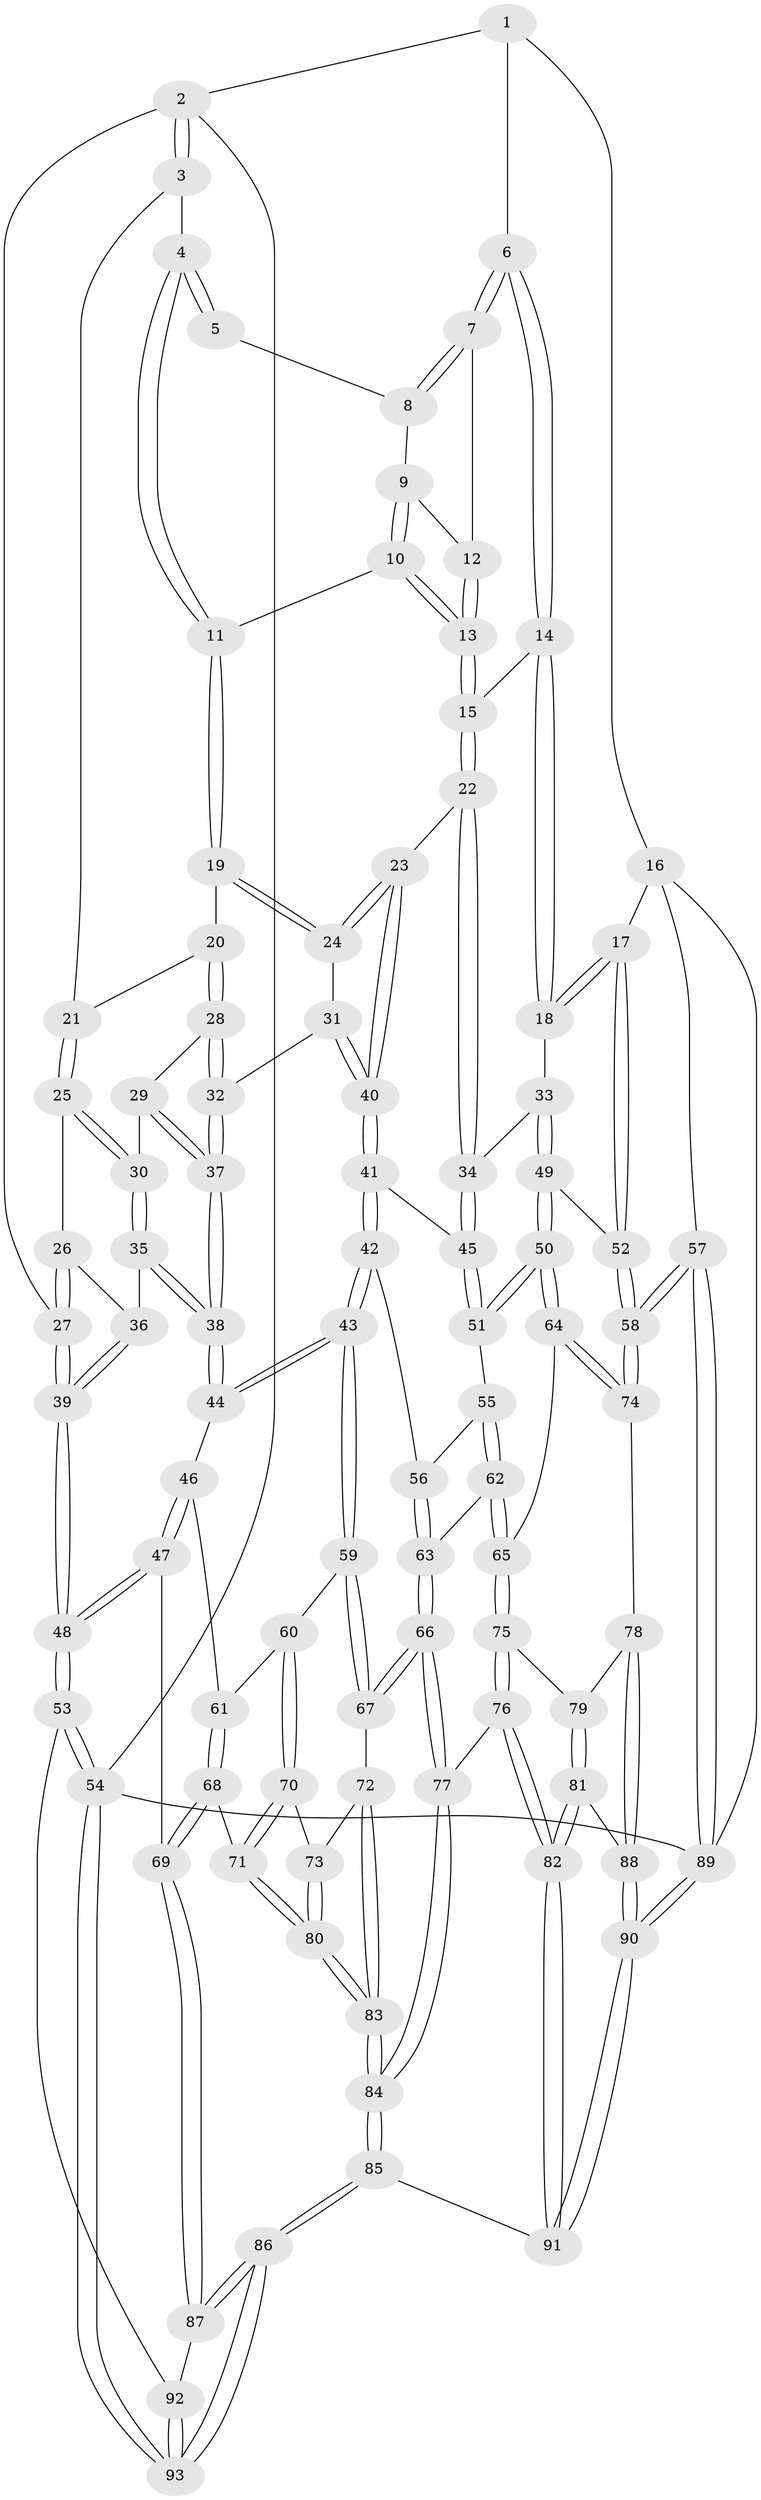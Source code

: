 // coarse degree distribution, {4: 0.5357142857142857, 7: 0.017857142857142856, 5: 0.21428571428571427, 3: 0.125, 6: 0.10714285714285714}
// Generated by graph-tools (version 1.1) at 2025/52/02/27/25 19:52:44]
// undirected, 93 vertices, 229 edges
graph export_dot {
graph [start="1"]
  node [color=gray90,style=filled];
  1 [pos="+0.8685513993634142+0"];
  2 [pos="+0+0"];
  3 [pos="+0+0"];
  4 [pos="+0.268755374009115+0"];
  5 [pos="+0.513518956454432+0"];
  6 [pos="+0.7928881670353489+0.038923345758267905"];
  7 [pos="+0.6740997584857374+0.08148247763109208"];
  8 [pos="+0.52957031920454+0"];
  9 [pos="+0.5248534280073325+0.051289956682315396"];
  10 [pos="+0.5080335935108062+0.14554455298702595"];
  11 [pos="+0.39167225803466754+0.1629756634537337"];
  12 [pos="+0.6722578498531706+0.08343558863380986"];
  13 [pos="+0.5902203485030789+0.20911672876888035"];
  14 [pos="+0.8437243002586059+0.19369103478432656"];
  15 [pos="+0.603956966210153+0.23757513493378762"];
  16 [pos="+1+0.3702374908496596"];
  17 [pos="+1+0.37248975226973824"];
  18 [pos="+1+0.35214767944100844"];
  19 [pos="+0.33483513617828803+0.23410494787275668"];
  20 [pos="+0.2815947181538452+0.23629571764443433"];
  21 [pos="+0.15946515532092442+0.17292388338026748"];
  22 [pos="+0.5881710853366694+0.35461009757082157"];
  23 [pos="+0.5080357529921615+0.3828321388153663"];
  24 [pos="+0.3425235166788046+0.24646230437597724"];
  25 [pos="+0.1023179321307675+0.29208996806789955"];
  26 [pos="+0.042180507868812285+0.3253476193258381"];
  27 [pos="+0+0.3498103454604534"];
  28 [pos="+0.238370760560289+0.3332586505966686"];
  29 [pos="+0.18923734229420994+0.36104963130041945"];
  30 [pos="+0.16721574661598043+0.37142309445007626"];
  31 [pos="+0.3314179027939278+0.4313718218180666"];
  32 [pos="+0.2853721893643573+0.4379383653770774"];
  33 [pos="+0.7490443422585664+0.4267921549429154"];
  34 [pos="+0.6900113791727669+0.4352699778261204"];
  35 [pos="+0.14738859872939047+0.4417967844293545"];
  36 [pos="+0.10542171884058386+0.4289704598516714"];
  37 [pos="+0.2681598409262966+0.45210218757069404"];
  38 [pos="+0.19102423388738787+0.5226803249502996"];
  39 [pos="+0+0.5240071587685502"];
  40 [pos="+0.4363187358524+0.47876483694338584"];
  41 [pos="+0.4362462824810446+0.5617841352987616"];
  42 [pos="+0.4220718839980807+0.6097295585093814"];
  43 [pos="+0.38863543312042+0.6394937487662924"];
  44 [pos="+0.19076545425062907+0.5250521896839312"];
  45 [pos="+0.6644131578143189+0.5285451093135896"];
  46 [pos="+0.11029838821516626+0.6049230680408165"];
  47 [pos="+0+0.6550137498675128"];
  48 [pos="+0+0.6476495096351269"];
  49 [pos="+0.8163576398362797+0.6776233754504599"];
  50 [pos="+0.7891663894735895+0.6936293999500316"];
  51 [pos="+0.673663585253227+0.6339162841403844"];
  52 [pos="+0.8831364569700246+0.6501081063174924"];
  53 [pos="+0+0.888618008244721"];
  54 [pos="+0+1"];
  55 [pos="+0.6331884432091632+0.6579800069260668"];
  56 [pos="+0.5641223408864945+0.6633639506060618"];
  57 [pos="+1+1"];
  58 [pos="+1+1"];
  59 [pos="+0.38621871451911016+0.6472544500518989"];
  60 [pos="+0.35846865578023007+0.674186665316149"];
  61 [pos="+0.21307635449368412+0.7180534909142131"];
  62 [pos="+0.6231622195265216+0.7830728151969563"];
  63 [pos="+0.5363466979819198+0.7844165986337102"];
  64 [pos="+0.7838131515851282+0.7423856279008286"];
  65 [pos="+0.6411064690505622+0.8049361532345993"];
  66 [pos="+0.48365276475806984+0.8232662489536335"];
  67 [pos="+0.48267287953216576+0.8227212605613541"];
  68 [pos="+0.1831623850351216+0.8344798775259133"];
  69 [pos="+0.15987665893222483+0.8445781962576032"];
  70 [pos="+0.3271507199034448+0.7958228978232911"];
  71 [pos="+0.2176511432893206+0.8445332881559816"];
  72 [pos="+0.38447898748118214+0.853895114314245"];
  73 [pos="+0.3451465592398548+0.8202287887720418"];
  74 [pos="+0.7953511776249745+0.792846902777823"];
  75 [pos="+0.6419209014036025+0.8329794199298838"];
  76 [pos="+0.5240525814190073+0.8734145793952927"];
  77 [pos="+0.5035705083090202+0.8668093789642813"];
  78 [pos="+0.7349223277876523+0.8804226026768113"];
  79 [pos="+0.6526852199837812+0.8515936812517011"];
  80 [pos="+0.2857248897788536+0.9142215463129295"];
  81 [pos="+0.6148013702996197+0.9406311928935471"];
  82 [pos="+0.6102559154115426+0.9443623192527525"];
  83 [pos="+0.3353679392737233+0.9850433675254143"];
  84 [pos="+0.37596353617116735+1"];
  85 [pos="+0.37443413459646724+1"];
  86 [pos="+0.3168852545753071+1"];
  87 [pos="+0.1370503041487575+0.8926673319786279"];
  88 [pos="+0.7405712016011272+0.9310000277801472"];
  89 [pos="+1+1"];
  90 [pos="+1+1"];
  91 [pos="+0.5681587256911405+1"];
  92 [pos="+0.10286628386887015+0.9116171808183267"];
  93 [pos="+0+1"];
  1 -- 2;
  1 -- 6;
  1 -- 16;
  2 -- 3;
  2 -- 3;
  2 -- 27;
  2 -- 54;
  3 -- 4;
  3 -- 21;
  4 -- 5;
  4 -- 5;
  4 -- 11;
  4 -- 11;
  5 -- 8;
  6 -- 7;
  6 -- 7;
  6 -- 14;
  6 -- 14;
  7 -- 8;
  7 -- 8;
  7 -- 12;
  8 -- 9;
  9 -- 10;
  9 -- 10;
  9 -- 12;
  10 -- 11;
  10 -- 13;
  10 -- 13;
  11 -- 19;
  11 -- 19;
  12 -- 13;
  12 -- 13;
  13 -- 15;
  13 -- 15;
  14 -- 15;
  14 -- 18;
  14 -- 18;
  15 -- 22;
  15 -- 22;
  16 -- 17;
  16 -- 57;
  16 -- 89;
  17 -- 18;
  17 -- 18;
  17 -- 52;
  17 -- 52;
  18 -- 33;
  19 -- 20;
  19 -- 24;
  19 -- 24;
  20 -- 21;
  20 -- 28;
  20 -- 28;
  21 -- 25;
  21 -- 25;
  22 -- 23;
  22 -- 34;
  22 -- 34;
  23 -- 24;
  23 -- 24;
  23 -- 40;
  23 -- 40;
  24 -- 31;
  25 -- 26;
  25 -- 30;
  25 -- 30;
  26 -- 27;
  26 -- 27;
  26 -- 36;
  27 -- 39;
  27 -- 39;
  28 -- 29;
  28 -- 32;
  28 -- 32;
  29 -- 30;
  29 -- 37;
  29 -- 37;
  30 -- 35;
  30 -- 35;
  31 -- 32;
  31 -- 40;
  31 -- 40;
  32 -- 37;
  32 -- 37;
  33 -- 34;
  33 -- 49;
  33 -- 49;
  34 -- 45;
  34 -- 45;
  35 -- 36;
  35 -- 38;
  35 -- 38;
  36 -- 39;
  36 -- 39;
  37 -- 38;
  37 -- 38;
  38 -- 44;
  38 -- 44;
  39 -- 48;
  39 -- 48;
  40 -- 41;
  40 -- 41;
  41 -- 42;
  41 -- 42;
  41 -- 45;
  42 -- 43;
  42 -- 43;
  42 -- 56;
  43 -- 44;
  43 -- 44;
  43 -- 59;
  43 -- 59;
  44 -- 46;
  45 -- 51;
  45 -- 51;
  46 -- 47;
  46 -- 47;
  46 -- 61;
  47 -- 48;
  47 -- 48;
  47 -- 69;
  48 -- 53;
  48 -- 53;
  49 -- 50;
  49 -- 50;
  49 -- 52;
  50 -- 51;
  50 -- 51;
  50 -- 64;
  50 -- 64;
  51 -- 55;
  52 -- 58;
  52 -- 58;
  53 -- 54;
  53 -- 54;
  53 -- 92;
  54 -- 93;
  54 -- 93;
  54 -- 89;
  55 -- 56;
  55 -- 62;
  55 -- 62;
  56 -- 63;
  56 -- 63;
  57 -- 58;
  57 -- 58;
  57 -- 89;
  57 -- 89;
  58 -- 74;
  58 -- 74;
  59 -- 60;
  59 -- 67;
  59 -- 67;
  60 -- 61;
  60 -- 70;
  60 -- 70;
  61 -- 68;
  61 -- 68;
  62 -- 63;
  62 -- 65;
  62 -- 65;
  63 -- 66;
  63 -- 66;
  64 -- 65;
  64 -- 74;
  64 -- 74;
  65 -- 75;
  65 -- 75;
  66 -- 67;
  66 -- 67;
  66 -- 77;
  66 -- 77;
  67 -- 72;
  68 -- 69;
  68 -- 69;
  68 -- 71;
  69 -- 87;
  69 -- 87;
  70 -- 71;
  70 -- 71;
  70 -- 73;
  71 -- 80;
  71 -- 80;
  72 -- 73;
  72 -- 83;
  72 -- 83;
  73 -- 80;
  73 -- 80;
  74 -- 78;
  75 -- 76;
  75 -- 76;
  75 -- 79;
  76 -- 77;
  76 -- 82;
  76 -- 82;
  77 -- 84;
  77 -- 84;
  78 -- 79;
  78 -- 88;
  78 -- 88;
  79 -- 81;
  79 -- 81;
  80 -- 83;
  80 -- 83;
  81 -- 82;
  81 -- 82;
  81 -- 88;
  82 -- 91;
  82 -- 91;
  83 -- 84;
  83 -- 84;
  84 -- 85;
  84 -- 85;
  85 -- 86;
  85 -- 86;
  85 -- 91;
  86 -- 87;
  86 -- 87;
  86 -- 93;
  86 -- 93;
  87 -- 92;
  88 -- 90;
  88 -- 90;
  89 -- 90;
  89 -- 90;
  90 -- 91;
  90 -- 91;
  92 -- 93;
  92 -- 93;
}
